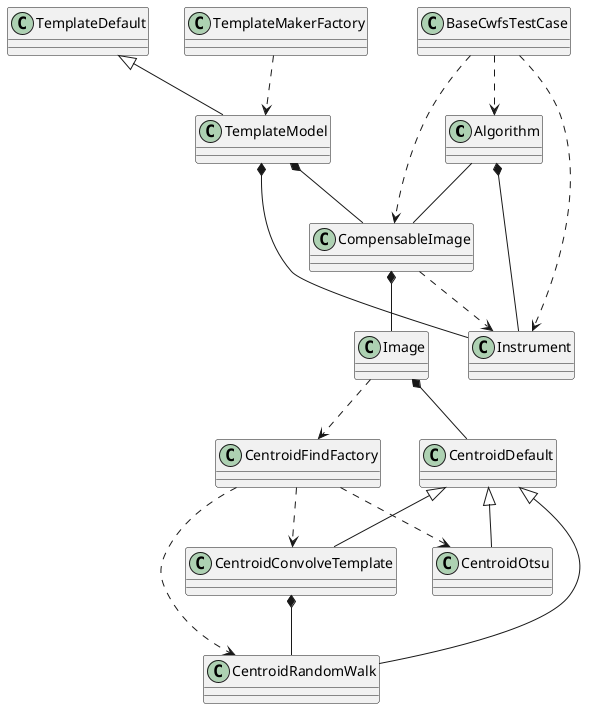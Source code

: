 @startuml
Algorithm *-- Instrument
CompensableImage *-- Image
Algorithm -- CompensableImage
CompensableImage ..> Instrument
CentroidDefault <|-- CentroidRandomWalk
CentroidDefault <|-- CentroidOtsu
CentroidDefault <|-- CentroidConvolveTemplate
CentroidFindFactory ..> CentroidRandomWalk
CentroidFindFactory ..> CentroidOtsu
CentroidFindFactory ..> CentroidConvolveTemplate
CentroidConvolveTemplate *-- CentroidRandomWalk
TemplateDefault <|-- TemplateModel
TemplateMakerFactory ..> TemplateModel
TemplateModel *-- CompensableImage
TemplateModel *-- Instrument
Image ..> CentroidFindFactory
Image *-- CentroidDefault
BaseCwfsTestCase ..> CompensableImage
BaseCwfsTestCase ..> Instrument
BaseCwfsTestCase ..> Algorithm
@enduml
